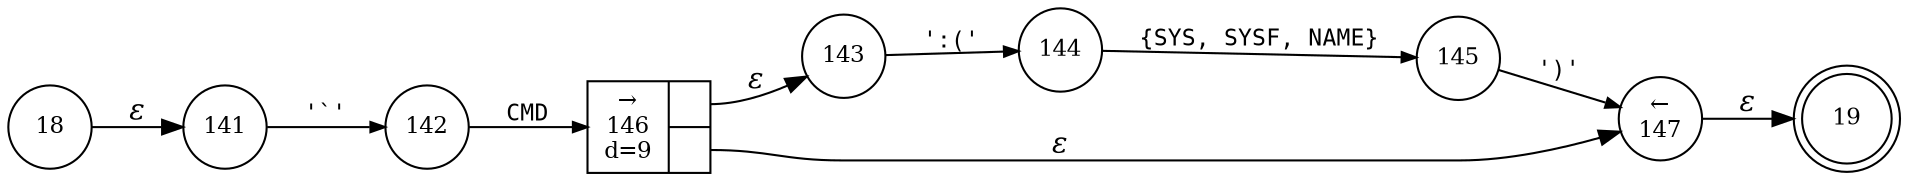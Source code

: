 digraph ATN {
rankdir=LR;
s19[fontsize=11, label="19", shape=doublecircle, fixedsize=true, width=.6];
s144[fontsize=11,label="144", shape=circle, fixedsize=true, width=.55, peripheries=1];
s145[fontsize=11,label="145", shape=circle, fixedsize=true, width=.55, peripheries=1];
s18[fontsize=11,label="18", shape=circle, fixedsize=true, width=.55, peripheries=1];
s146[fontsize=11,label="{&rarr;\n146\nd=9|{<p0>|<p1>}}", shape=record, fixedsize=false, peripheries=1];
s147[fontsize=11,label="&larr;\n147", shape=circle, fixedsize=true, width=.55, peripheries=1];
s141[fontsize=11,label="141", shape=circle, fixedsize=true, width=.55, peripheries=1];
s142[fontsize=11,label="142", shape=circle, fixedsize=true, width=.55, peripheries=1];
s143[fontsize=11,label="143", shape=circle, fixedsize=true, width=.55, peripheries=1];
s18 -> s141 [fontname="Times-Italic", label="&epsilon;"];
s141 -> s142 [fontsize=11, fontname="Courier", arrowsize=.7, label = "'`'", arrowhead = normal];
s142 -> s146 [fontsize=11, fontname="Courier", arrowsize=.7, label = "CMD", arrowhead = normal];
s146:p0 -> s143 [fontname="Times-Italic", label="&epsilon;"];
s146:p1 -> s147 [fontname="Times-Italic", label="&epsilon;"];
s143 -> s144 [fontsize=11, fontname="Courier", arrowsize=.7, label = "':('", arrowhead = normal];
s147 -> s19 [fontname="Times-Italic", label="&epsilon;"];
s144 -> s145 [fontsize=11, fontname="Courier", arrowsize=.7, label = "{SYS, SYSF, NAME}", arrowhead = normal];
s145 -> s147 [fontsize=11, fontname="Courier", arrowsize=.7, label = "')'", arrowhead = normal];
}